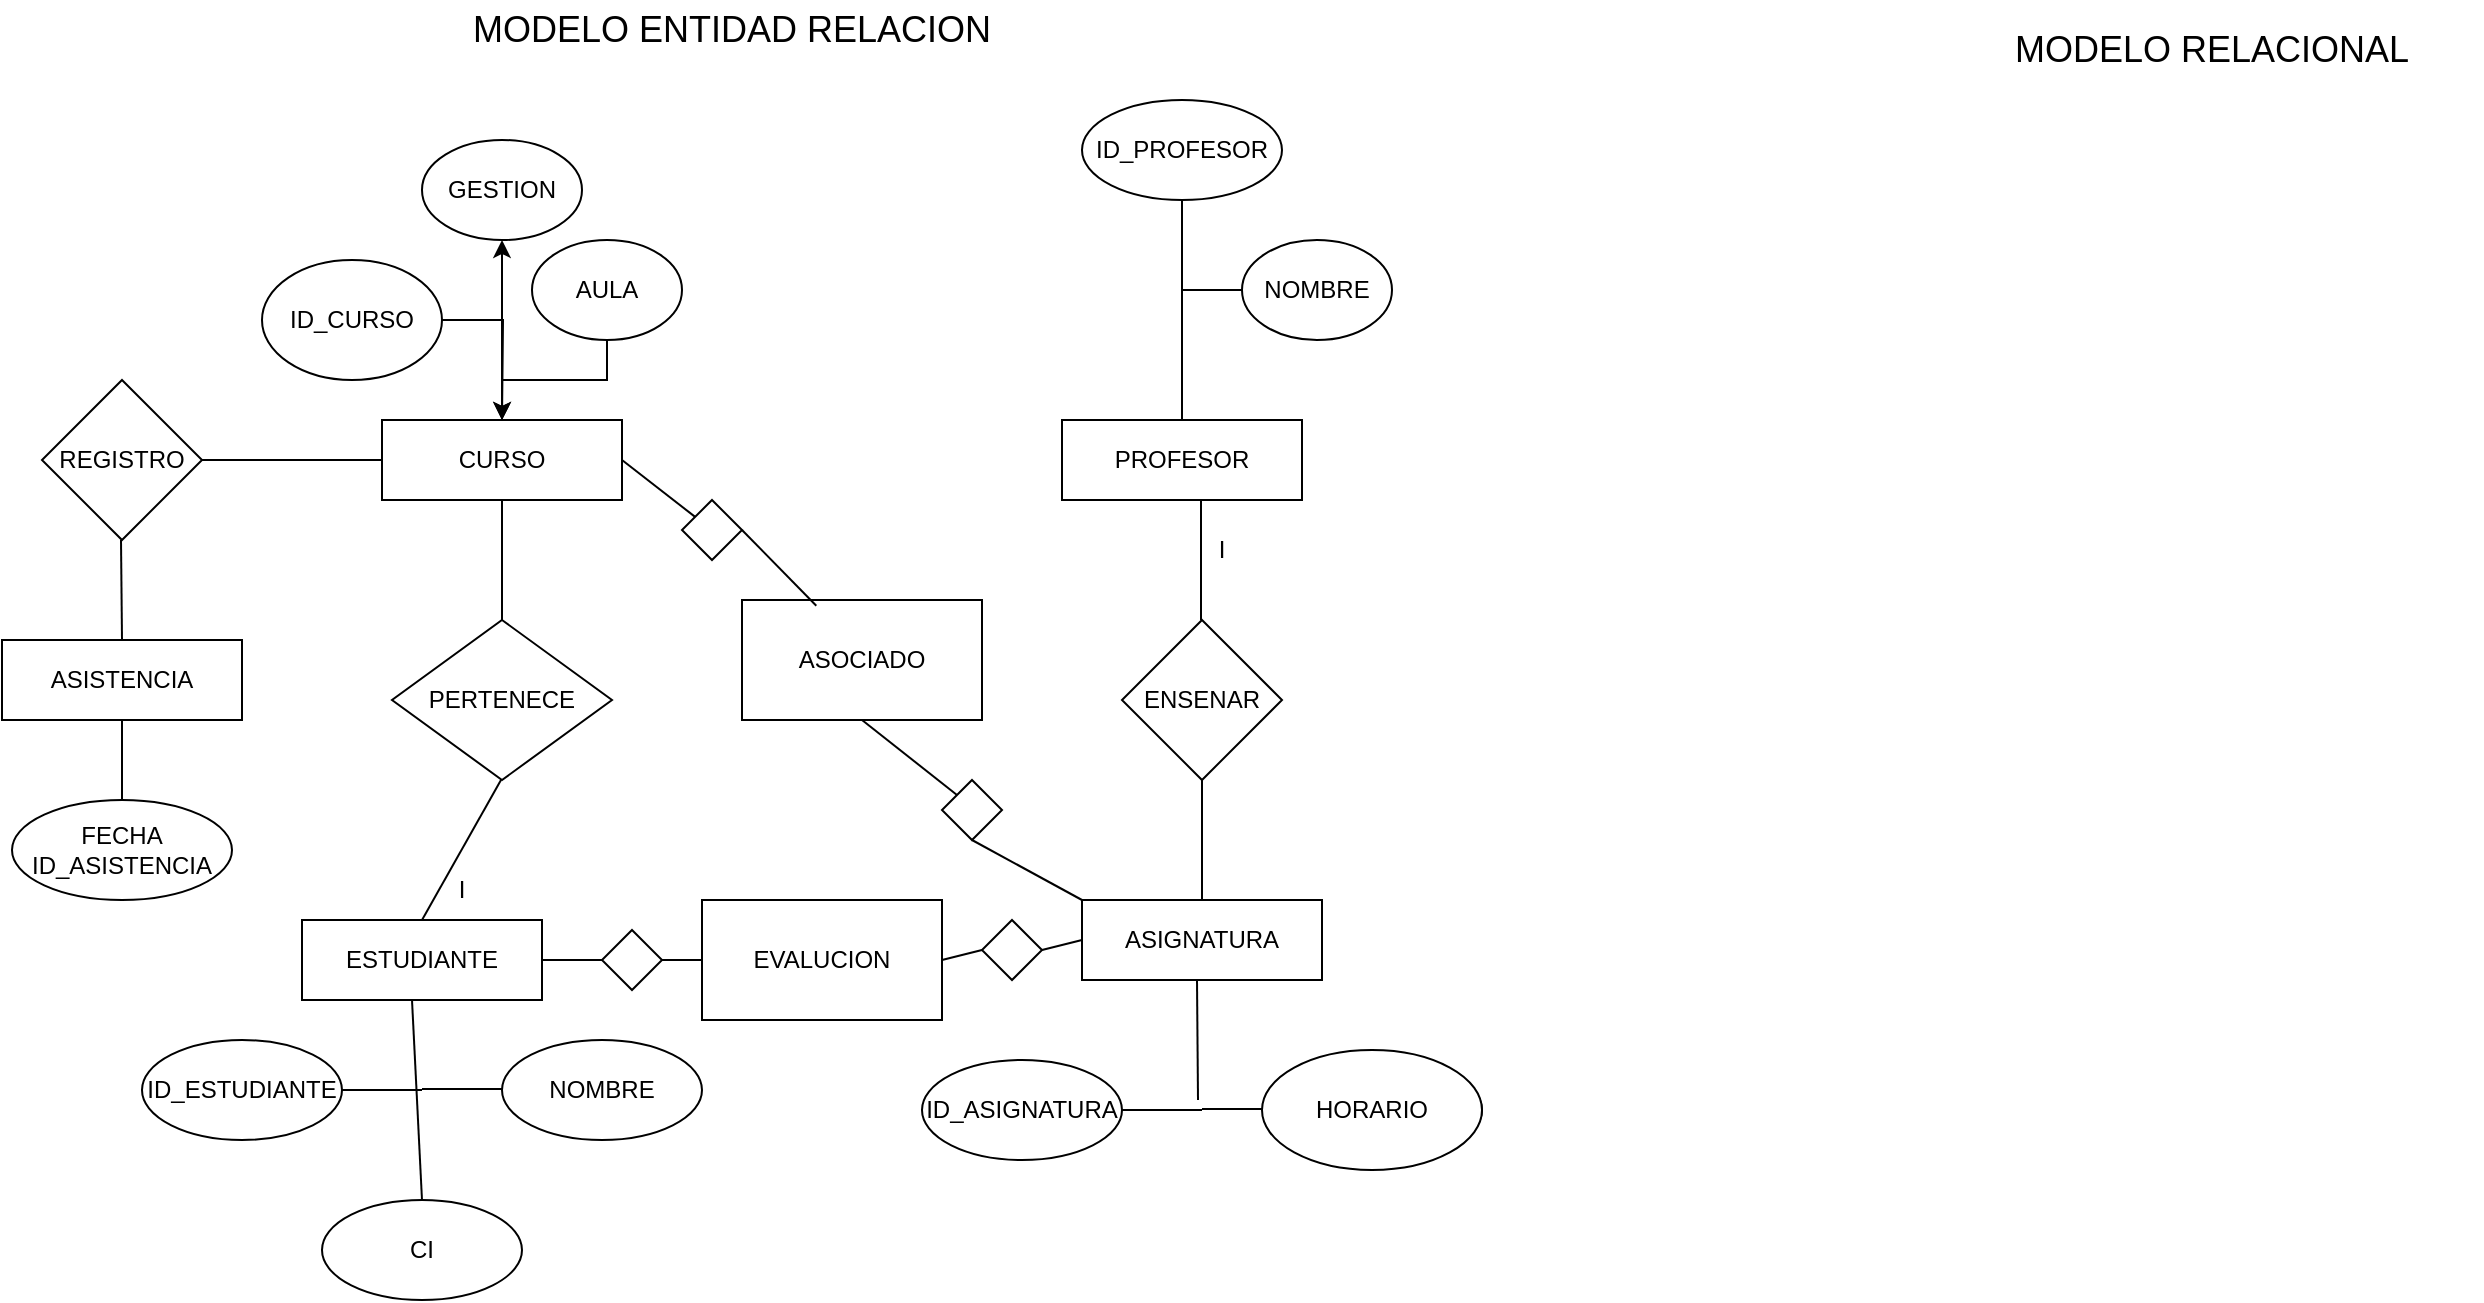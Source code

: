 <mxfile version="24.7.7">
  <diagram name="Page-1" id="y10qe-rcsISh4g45nslB">
    <mxGraphModel dx="1461" dy="1752" grid="1" gridSize="10" guides="1" tooltips="1" connect="1" arrows="1" fold="1" page="1" pageScale="1" pageWidth="850" pageHeight="1100" math="0" shadow="0">
      <root>
        <mxCell id="0" />
        <mxCell id="1" parent="0" />
        <mxCell id="OK_pSjVrK_j9AIWoXB1a-1" value="ESTUDIANTE" style="rounded=0;whiteSpace=wrap;html=1;" vertex="1" parent="1">
          <mxGeometry x="220" y="380" width="120" height="40" as="geometry" />
        </mxCell>
        <mxCell id="OK_pSjVrK_j9AIWoXB1a-19" value="" style="edgeStyle=orthogonalEdgeStyle;rounded=0;orthogonalLoop=1;jettySize=auto;html=1;" edge="1" parent="1" source="OK_pSjVrK_j9AIWoXB1a-2" target="OK_pSjVrK_j9AIWoXB1a-18">
          <mxGeometry relative="1" as="geometry" />
        </mxCell>
        <mxCell id="OK_pSjVrK_j9AIWoXB1a-2" value="CURSO" style="rounded=0;whiteSpace=wrap;html=1;" vertex="1" parent="1">
          <mxGeometry x="260" y="130" width="120" height="40" as="geometry" />
        </mxCell>
        <mxCell id="OK_pSjVrK_j9AIWoXB1a-3" value="PROFESOR" style="rounded=0;whiteSpace=wrap;html=1;" vertex="1" parent="1">
          <mxGeometry x="600" y="130" width="120" height="40" as="geometry" />
        </mxCell>
        <mxCell id="OK_pSjVrK_j9AIWoXB1a-4" value="ASIGNATURA" style="rounded=0;whiteSpace=wrap;html=1;" vertex="1" parent="1">
          <mxGeometry x="610" y="370" width="120" height="40" as="geometry" />
        </mxCell>
        <mxCell id="OK_pSjVrK_j9AIWoXB1a-5" value="PERTENECE" style="rhombus;whiteSpace=wrap;html=1;" vertex="1" parent="1">
          <mxGeometry x="265" y="230" width="110" height="80" as="geometry" />
        </mxCell>
        <mxCell id="OK_pSjVrK_j9AIWoXB1a-6" value="" style="endArrow=none;html=1;rounded=0;entryX=0.5;entryY=1;entryDx=0;entryDy=0;exitX=0.5;exitY=0;exitDx=0;exitDy=0;" edge="1" parent="1" source="OK_pSjVrK_j9AIWoXB1a-5" target="OK_pSjVrK_j9AIWoXB1a-2">
          <mxGeometry width="50" height="50" relative="1" as="geometry">
            <mxPoint x="400" y="360" as="sourcePoint" />
            <mxPoint x="450" y="310" as="targetPoint" />
          </mxGeometry>
        </mxCell>
        <mxCell id="OK_pSjVrK_j9AIWoXB1a-7" value="" style="endArrow=none;html=1;rounded=0;entryX=0.5;entryY=1;entryDx=0;entryDy=0;exitX=0.5;exitY=0;exitDx=0;exitDy=0;" edge="1" parent="1" source="OK_pSjVrK_j9AIWoXB1a-1">
          <mxGeometry width="50" height="50" relative="1" as="geometry">
            <mxPoint x="319.5" y="370" as="sourcePoint" />
            <mxPoint x="319.5" y="310" as="targetPoint" />
          </mxGeometry>
        </mxCell>
        <mxCell id="OK_pSjVrK_j9AIWoXB1a-8" value="I" style="text;html=1;align=center;verticalAlign=middle;whiteSpace=wrap;rounded=0;" vertex="1" parent="1">
          <mxGeometry x="270" y="350" width="60" height="30" as="geometry" />
        </mxCell>
        <mxCell id="OK_pSjVrK_j9AIWoXB1a-9" value="ENSENAR" style="rhombus;whiteSpace=wrap;html=1;" vertex="1" parent="1">
          <mxGeometry x="630" y="230" width="80" height="80" as="geometry" />
        </mxCell>
        <mxCell id="OK_pSjVrK_j9AIWoXB1a-10" value="" style="endArrow=none;html=1;rounded=0;entryX=0.5;entryY=1;entryDx=0;entryDy=0;exitX=0.5;exitY=0;exitDx=0;exitDy=0;" edge="1" parent="1">
          <mxGeometry width="50" height="50" relative="1" as="geometry">
            <mxPoint x="669.5" y="230" as="sourcePoint" />
            <mxPoint x="669.5" y="170" as="targetPoint" />
          </mxGeometry>
        </mxCell>
        <mxCell id="OK_pSjVrK_j9AIWoXB1a-11" value="" style="endArrow=none;html=1;rounded=0;exitX=0.5;exitY=0;exitDx=0;exitDy=0;" edge="1" parent="1" source="OK_pSjVrK_j9AIWoXB1a-4">
          <mxGeometry width="50" height="50" relative="1" as="geometry">
            <mxPoint x="669.5" y="360" as="sourcePoint" />
            <mxPoint x="670" y="310" as="targetPoint" />
          </mxGeometry>
        </mxCell>
        <mxCell id="OK_pSjVrK_j9AIWoXB1a-12" value="I" style="text;html=1;align=center;verticalAlign=middle;whiteSpace=wrap;rounded=0;" vertex="1" parent="1">
          <mxGeometry x="650" y="180" width="60" height="30" as="geometry" />
        </mxCell>
        <mxCell id="OK_pSjVrK_j9AIWoXB1a-14" value="" style="endArrow=none;html=1;rounded=0;entryX=1;entryY=0.5;entryDx=0;entryDy=0;" edge="1" parent="1" source="OK_pSjVrK_j9AIWoXB1a-68" target="OK_pSjVrK_j9AIWoXB1a-2">
          <mxGeometry width="50" height="50" relative="1" as="geometry">
            <mxPoint x="477.143" y="222.857" as="sourcePoint" />
            <mxPoint x="330" y="180" as="targetPoint" />
          </mxGeometry>
        </mxCell>
        <mxCell id="OK_pSjVrK_j9AIWoXB1a-17" value="" style="endArrow=none;html=1;rounded=0;entryX=0.5;entryY=1;entryDx=0;entryDy=0;exitX=0;exitY=0;exitDx=0;exitDy=0;" edge="1" parent="1" source="OK_pSjVrK_j9AIWoXB1a-64" target="OK_pSjVrK_j9AIWoXB1a-57">
          <mxGeometry width="50" height="50" relative="1" as="geometry">
            <mxPoint x="520" y="320" as="sourcePoint" />
            <mxPoint x="520" y="260" as="targetPoint" />
          </mxGeometry>
        </mxCell>
        <mxCell id="OK_pSjVrK_j9AIWoXB1a-18" value="GESTION" style="ellipse;whiteSpace=wrap;html=1;rounded=0;" vertex="1" parent="1">
          <mxGeometry x="280" y="-10" width="80" height="50" as="geometry" />
        </mxCell>
        <mxCell id="OK_pSjVrK_j9AIWoXB1a-22" value="CI" style="ellipse;whiteSpace=wrap;html=1;rounded=0;" vertex="1" parent="1">
          <mxGeometry x="230" y="520" width="100" height="50" as="geometry" />
        </mxCell>
        <mxCell id="OK_pSjVrK_j9AIWoXB1a-24" value="ID_ESTUDIANTE" style="ellipse;whiteSpace=wrap;html=1;rounded=0;" vertex="1" parent="1">
          <mxGeometry x="140" y="440" width="100" height="50" as="geometry" />
        </mxCell>
        <mxCell id="OK_pSjVrK_j9AIWoXB1a-26" value="NOMBRE" style="ellipse;whiteSpace=wrap;html=1;rounded=0;" vertex="1" parent="1">
          <mxGeometry x="320" y="440" width="100" height="50" as="geometry" />
        </mxCell>
        <mxCell id="OK_pSjVrK_j9AIWoXB1a-28" value="&lt;span style=&quot;color: rgba(0, 0, 0, 0); font-family: monospace; font-size: 0px; text-align: start; background-color: rgb(251, 251, 251);&quot;&gt;%3CmxGraphModel%3E%3Croot%3E%3CmxCell%20id%3D%220%22%2F%3E%3CmxCell%20id%3D%221%22%20parent%3D%220%22%2F%3E%3CmxCell%20id%3D%222%22%20value%3D%22%22%20style%3D%22endArrow%3Dnone%3Bhtml%3D1%3Brounded%3D0%3BentryX%3D1%3BentryY%3D0.5%3BentryDx%3D0%3BentryDy%3D0%3B%22%20edge%3D%221%22%20parent%3D%221%22%3E%3CmxGeometry%20width%3D%2250%22%20height%3D%2250%22%20relative%3D%221%22%20as%3D%22geometry%22%3E%3CmxPoint%20x%3D%22320%22%20y%3D%22455%22%20as%3D%22sourcePoint%22%2F%3E%3CmxPoint%20x%3D%22280%22%20y%3D%22455%22%20as%3D%22targetPoint%22%2F%3E%3C%2FmxGeometry%3E%3C%2FmxCell%3E%3C%2Froot%3E%3C%2FmxGraphModel%3E&lt;/span&gt;" style="endArrow=none;html=1;rounded=0;entryX=1;entryY=0.5;entryDx=0;entryDy=0;" edge="1" parent="1" target="OK_pSjVrK_j9AIWoXB1a-24">
          <mxGeometry width="50" height="50" relative="1" as="geometry">
            <mxPoint x="280" y="465" as="sourcePoint" />
            <mxPoint x="350" y="170" as="targetPoint" />
          </mxGeometry>
        </mxCell>
        <mxCell id="OK_pSjVrK_j9AIWoXB1a-29" value="&lt;span style=&quot;color: rgba(0, 0, 0, 0); font-family: monospace; font-size: 0px; text-align: start; background-color: rgb(251, 251, 251);&quot;&gt;%3CmxGraphModel%3E%3Croot%3E%3CmxCell%20id%3D%220%22%2F%3E%3CmxCell%20id%3D%221%22%20parent%3D%220%22%2F%3E%3CmxCell%20id%3D%222%22%20value%3D%22%22%20style%3D%22endArrow%3Dnone%3Bhtml%3D1%3Brounded%3D0%3BentryX%3D1%3BentryY%3D0.5%3BentryDx%3D0%3BentryDy%3D0%3B%22%20edge%3D%221%22%20parent%3D%221%22%3E%3CmxGeometry%20width%3D%2250%22%20height%3D%2250%22%20relative%3D%221%22%20as%3D%22geometry%22%3E%3CmxPoint%20x%3D%22320%22%20y%3D%22455%22%20as%3D%22sourcePoint%22%2F%3E%3CmxPoint%20x%3D%22280%22%20y%3D%22455%22%20as%3D%22targetPoint%22%2F%3E%3C%2FmxGeometry%3E%3C%2FmxCell%3E%3C%2Froot%3E%3C%2FmxGraphModel%3E&lt;/span&gt;" style="endArrow=none;html=1;rounded=0;entryX=1;entryY=0.5;entryDx=0;entryDy=0;" edge="1" parent="1">
          <mxGeometry width="50" height="50" relative="1" as="geometry">
            <mxPoint x="320" y="464.5" as="sourcePoint" />
            <mxPoint x="280" y="464.5" as="targetPoint" />
          </mxGeometry>
        </mxCell>
        <mxCell id="OK_pSjVrK_j9AIWoXB1a-30" value="ID_PROFESOR" style="ellipse;whiteSpace=wrap;html=1;rounded=0;" vertex="1" parent="1">
          <mxGeometry x="610" y="-30" width="100" height="50" as="geometry" />
        </mxCell>
        <mxCell id="OK_pSjVrK_j9AIWoXB1a-34" value="ID_ASIGNATURA" style="ellipse;whiteSpace=wrap;html=1;rounded=0;" vertex="1" parent="1">
          <mxGeometry x="530" y="450" width="100" height="50" as="geometry" />
        </mxCell>
        <mxCell id="OK_pSjVrK_j9AIWoXB1a-35" value="" style="ellipse;whiteSpace=wrap;html=1;rounded=0;" vertex="1" parent="1">
          <mxGeometry x="710" y="450" width="100" height="50" as="geometry" />
        </mxCell>
        <mxCell id="OK_pSjVrK_j9AIWoXB1a-36" value="&lt;span style=&quot;color: rgba(0, 0, 0, 0); font-family: monospace; font-size: 0px; text-align: start; background-color: rgb(251, 251, 251);&quot;&gt;%3CmxGraphModel%3E%3Croot%3E%3CmxCell%20id%3D%220%22%2F%3E%3CmxCell%20id%3D%221%22%20parent%3D%220%22%2F%3E%3CmxCell%20id%3D%222%22%20value%3D%22%22%20style%3D%22endArrow%3Dnone%3Bhtml%3D1%3Brounded%3D0%3BentryX%3D1%3BentryY%3D0.5%3BentryDx%3D0%3BentryDy%3D0%3B%22%20edge%3D%221%22%20parent%3D%221%22%3E%3CmxGeometry%20width%3D%2250%22%20height%3D%2250%22%20relative%3D%221%22%20as%3D%22geometry%22%3E%3CmxPoint%20x%3D%22320%22%20y%3D%22455%22%20as%3D%22sourcePoint%22%2F%3E%3CmxPoint%20x%3D%22280%22%20y%3D%22455%22%20as%3D%22targetPoint%22%2F%3E%3C%2FmxGeometry%3E%3C%2FmxCell%3E%3C%2Froot%3E%3C%2FmxGraphModel%3E&lt;/span&gt;" style="endArrow=none;html=1;rounded=0;entryX=1;entryY=0.5;entryDx=0;entryDy=0;" edge="1" parent="1" target="OK_pSjVrK_j9AIWoXB1a-34">
          <mxGeometry width="50" height="50" relative="1" as="geometry">
            <mxPoint x="670" y="475" as="sourcePoint" />
            <mxPoint x="740" y="180" as="targetPoint" />
          </mxGeometry>
        </mxCell>
        <mxCell id="OK_pSjVrK_j9AIWoXB1a-37" value="&lt;span style=&quot;color: rgba(0, 0, 0, 0); font-family: monospace; font-size: 0px; text-align: start; background-color: rgb(251, 251, 251);&quot;&gt;%3CmxGraphModel%3E%3Croot%3E%3CmxCell%20id%3D%220%22%2F%3E%3CmxCell%20id%3D%221%22%20parent%3D%220%22%2F%3E%3CmxCell%20id%3D%222%22%20value%3D%22%22%20style%3D%22endArrow%3Dnone%3Bhtml%3D1%3Brounded%3D0%3BentryX%3D1%3BentryY%3D0.5%3BentryDx%3D0%3BentryDy%3D0%3B%22%20edge%3D%221%22%20parent%3D%221%22%3E%3CmxGeometry%20width%3D%2250%22%20height%3D%2250%22%20relative%3D%221%22%20as%3D%22geometry%22%3E%3CmxPoint%20x%3D%22320%22%20y%3D%22455%22%20as%3D%22sourcePoint%22%2F%3E%3CmxPoint%20x%3D%22280%22%20y%3D%22455%22%20as%3D%22targetPoint%22%2F%3E%3C%2FmxGeometry%3E%3C%2FmxCell%3E%3C%2Froot%3E%3C%2FmxGraphModel%3E&lt;/span&gt;" style="endArrow=none;html=1;rounded=0;entryX=1;entryY=0.5;entryDx=0;entryDy=0;" edge="1" parent="1">
          <mxGeometry width="50" height="50" relative="1" as="geometry">
            <mxPoint x="710" y="474.5" as="sourcePoint" />
            <mxPoint x="670" y="474.5" as="targetPoint" />
          </mxGeometry>
        </mxCell>
        <mxCell id="OK_pSjVrK_j9AIWoXB1a-41" style="edgeStyle=orthogonalEdgeStyle;rounded=0;orthogonalLoop=1;jettySize=auto;html=1;entryX=0.5;entryY=0;entryDx=0;entryDy=0;" edge="1" parent="1" source="OK_pSjVrK_j9AIWoXB1a-40" target="OK_pSjVrK_j9AIWoXB1a-2">
          <mxGeometry relative="1" as="geometry" />
        </mxCell>
        <mxCell id="OK_pSjVrK_j9AIWoXB1a-40" value="AULA" style="ellipse;whiteSpace=wrap;html=1;rounded=0;" vertex="1" parent="1">
          <mxGeometry x="335" y="40" width="75" height="50" as="geometry" />
        </mxCell>
        <mxCell id="OK_pSjVrK_j9AIWoXB1a-43" style="edgeStyle=orthogonalEdgeStyle;rounded=0;orthogonalLoop=1;jettySize=auto;html=1;" edge="1" parent="1" source="OK_pSjVrK_j9AIWoXB1a-42">
          <mxGeometry relative="1" as="geometry">
            <mxPoint x="320" y="130" as="targetPoint" />
          </mxGeometry>
        </mxCell>
        <mxCell id="OK_pSjVrK_j9AIWoXB1a-42" value="ID_CURSO" style="ellipse;whiteSpace=wrap;html=1;rounded=0;" vertex="1" parent="1">
          <mxGeometry x="200" y="50" width="90" height="60" as="geometry" />
        </mxCell>
        <mxCell id="OK_pSjVrK_j9AIWoXB1a-44" value="HORARIO" style="ellipse;whiteSpace=wrap;html=1;rounded=0;" vertex="1" parent="1">
          <mxGeometry x="700" y="445" width="110" height="60" as="geometry" />
        </mxCell>
        <mxCell id="OK_pSjVrK_j9AIWoXB1a-46" value="ASISTENCIA" style="rounded=0;whiteSpace=wrap;html=1;" vertex="1" parent="1">
          <mxGeometry x="70" y="240" width="120" height="40" as="geometry" />
        </mxCell>
        <mxCell id="OK_pSjVrK_j9AIWoXB1a-48" value="REGISTRO" style="rhombus;whiteSpace=wrap;html=1;rounded=0;" vertex="1" parent="1">
          <mxGeometry x="90" y="110" width="80" height="80" as="geometry" />
        </mxCell>
        <mxCell id="OK_pSjVrK_j9AIWoXB1a-51" value="FECHA&lt;div&gt;ID_ASISTENCIA&lt;/div&gt;" style="ellipse;whiteSpace=wrap;html=1;rounded=0;" vertex="1" parent="1">
          <mxGeometry x="75" y="320" width="110" height="50" as="geometry" />
        </mxCell>
        <mxCell id="OK_pSjVrK_j9AIWoXB1a-53" value="NOMBRE" style="ellipse;whiteSpace=wrap;html=1;rounded=0;" vertex="1" parent="1">
          <mxGeometry x="690" y="40" width="75" height="50" as="geometry" />
        </mxCell>
        <mxCell id="OK_pSjVrK_j9AIWoXB1a-55" value="" style="endArrow=none;html=1;rounded=0;entryX=0.5;entryY=1;entryDx=0;entryDy=0;exitX=0.5;exitY=0;exitDx=0;exitDy=0;" edge="1" parent="1" source="OK_pSjVrK_j9AIWoXB1a-3">
          <mxGeometry width="50" height="50" relative="1" as="geometry">
            <mxPoint x="750" y="130" as="sourcePoint" />
            <mxPoint x="660" y="20" as="targetPoint" />
          </mxGeometry>
        </mxCell>
        <mxCell id="OK_pSjVrK_j9AIWoXB1a-56" value="" style="endArrow=none;html=1;rounded=0;entryX=0;entryY=0.5;entryDx=0;entryDy=0;" edge="1" parent="1" target="OK_pSjVrK_j9AIWoXB1a-53">
          <mxGeometry width="50" height="50" relative="1" as="geometry">
            <mxPoint x="660" y="65" as="sourcePoint" />
            <mxPoint x="670" y="30" as="targetPoint" />
          </mxGeometry>
        </mxCell>
        <mxCell id="OK_pSjVrK_j9AIWoXB1a-57" value="ASOCIADO" style="rounded=0;whiteSpace=wrap;html=1;" vertex="1" parent="1">
          <mxGeometry x="440" y="220" width="120" height="60" as="geometry" />
        </mxCell>
        <mxCell id="OK_pSjVrK_j9AIWoXB1a-58" value="EVALUCION" style="rounded=0;whiteSpace=wrap;html=1;" vertex="1" parent="1">
          <mxGeometry x="420" y="370" width="120" height="60" as="geometry" />
        </mxCell>
        <mxCell id="OK_pSjVrK_j9AIWoXB1a-59" value="" style="endArrow=none;html=1;rounded=0;entryX=1;entryY=0.5;entryDx=0;entryDy=0;exitX=0;exitY=0.5;exitDx=0;exitDy=0;" edge="1" parent="1" source="OK_pSjVrK_j9AIWoXB1a-63" target="OK_pSjVrK_j9AIWoXB1a-58">
          <mxGeometry width="50" height="50" relative="1" as="geometry">
            <mxPoint x="620" y="380" as="sourcePoint" />
            <mxPoint x="530" y="270" as="targetPoint" />
          </mxGeometry>
        </mxCell>
        <mxCell id="OK_pSjVrK_j9AIWoXB1a-60" value="" style="endArrow=none;html=1;rounded=0;entryX=1;entryY=0.5;entryDx=0;entryDy=0;exitX=0;exitY=0.5;exitDx=0;exitDy=0;" edge="1" parent="1" source="OK_pSjVrK_j9AIWoXB1a-67" target="OK_pSjVrK_j9AIWoXB1a-1">
          <mxGeometry width="50" height="50" relative="1" as="geometry">
            <mxPoint x="390" y="400" as="sourcePoint" />
            <mxPoint x="500" y="290" as="targetPoint" />
          </mxGeometry>
        </mxCell>
        <mxCell id="OK_pSjVrK_j9AIWoXB1a-61" value="&lt;font style=&quot;font-size: 18px;&quot;&gt;MODELO ENTIDAD RELACION&lt;/font&gt;" style="text;html=1;align=center;verticalAlign=middle;whiteSpace=wrap;rounded=0;" vertex="1" parent="1">
          <mxGeometry x="300" y="-80" width="270" height="30" as="geometry" />
        </mxCell>
        <mxCell id="OK_pSjVrK_j9AIWoXB1a-62" value="&lt;font style=&quot;font-size: 18px;&quot;&gt;MODELO RELACIONAL&lt;/font&gt;" style="text;html=1;align=center;verticalAlign=middle;whiteSpace=wrap;rounded=0;" vertex="1" parent="1">
          <mxGeometry x="1040" y="-70" width="270" height="30" as="geometry" />
        </mxCell>
        <mxCell id="OK_pSjVrK_j9AIWoXB1a-65" value="" style="endArrow=none;html=1;rounded=0;entryX=0.5;entryY=1;entryDx=0;entryDy=0;exitX=0;exitY=0;exitDx=0;exitDy=0;" edge="1" parent="1" source="OK_pSjVrK_j9AIWoXB1a-4" target="OK_pSjVrK_j9AIWoXB1a-64">
          <mxGeometry width="50" height="50" relative="1" as="geometry">
            <mxPoint x="610" y="370" as="sourcePoint" />
            <mxPoint x="500" y="280" as="targetPoint" />
          </mxGeometry>
        </mxCell>
        <mxCell id="OK_pSjVrK_j9AIWoXB1a-64" value="" style="rhombus;whiteSpace=wrap;html=1;" vertex="1" parent="1">
          <mxGeometry x="540" y="310" width="30" height="30" as="geometry" />
        </mxCell>
        <mxCell id="OK_pSjVrK_j9AIWoXB1a-69" value="" style="endArrow=none;html=1;rounded=0;entryX=1;entryY=0.5;entryDx=0;entryDy=0;" edge="1" parent="1" target="OK_pSjVrK_j9AIWoXB1a-68">
          <mxGeometry width="50" height="50" relative="1" as="geometry">
            <mxPoint x="477.143" y="222.857" as="sourcePoint" />
            <mxPoint x="380" y="150" as="targetPoint" />
          </mxGeometry>
        </mxCell>
        <mxCell id="OK_pSjVrK_j9AIWoXB1a-68" value="" style="rhombus;whiteSpace=wrap;html=1;" vertex="1" parent="1">
          <mxGeometry x="410" y="170" width="30" height="30" as="geometry" />
        </mxCell>
        <mxCell id="OK_pSjVrK_j9AIWoXB1a-70" value="" style="endArrow=none;html=1;rounded=0;entryX=1;entryY=0.5;entryDx=0;entryDy=0;exitX=0;exitY=0.5;exitDx=0;exitDy=0;" edge="1" parent="1" source="OK_pSjVrK_j9AIWoXB1a-58" target="OK_pSjVrK_j9AIWoXB1a-67">
          <mxGeometry width="50" height="50" relative="1" as="geometry">
            <mxPoint x="420" y="400" as="sourcePoint" />
            <mxPoint x="340" y="400" as="targetPoint" />
          </mxGeometry>
        </mxCell>
        <mxCell id="OK_pSjVrK_j9AIWoXB1a-67" value="" style="rhombus;whiteSpace=wrap;html=1;" vertex="1" parent="1">
          <mxGeometry x="370" y="385" width="30" height="30" as="geometry" />
        </mxCell>
        <mxCell id="OK_pSjVrK_j9AIWoXB1a-71" value="" style="endArrow=none;html=1;rounded=0;entryX=1;entryY=0.5;entryDx=0;entryDy=0;exitX=0;exitY=0.5;exitDx=0;exitDy=0;" edge="1" parent="1" source="OK_pSjVrK_j9AIWoXB1a-4" target="OK_pSjVrK_j9AIWoXB1a-63">
          <mxGeometry width="50" height="50" relative="1" as="geometry">
            <mxPoint x="610" y="390" as="sourcePoint" />
            <mxPoint x="540" y="400" as="targetPoint" />
          </mxGeometry>
        </mxCell>
        <mxCell id="OK_pSjVrK_j9AIWoXB1a-63" value="" style="rhombus;whiteSpace=wrap;html=1;" vertex="1" parent="1">
          <mxGeometry x="560" y="380" width="30" height="30" as="geometry" />
        </mxCell>
        <mxCell id="OK_pSjVrK_j9AIWoXB1a-73" value="" style="endArrow=none;html=1;rounded=0;entryX=0.5;entryY=1;entryDx=0;entryDy=0;" edge="1" parent="1">
          <mxGeometry width="50" height="50" relative="1" as="geometry">
            <mxPoint x="130" y="240" as="sourcePoint" />
            <mxPoint x="129.5" y="190" as="targetPoint" />
          </mxGeometry>
        </mxCell>
        <mxCell id="OK_pSjVrK_j9AIWoXB1a-74" value="" style="endArrow=none;html=1;rounded=0;entryX=0.5;entryY=1;entryDx=0;entryDy=0;exitX=0.5;exitY=0;exitDx=0;exitDy=0;" edge="1" parent="1" source="OK_pSjVrK_j9AIWoXB1a-51" target="OK_pSjVrK_j9AIWoXB1a-46">
          <mxGeometry width="50" height="50" relative="1" as="geometry">
            <mxPoint x="140" y="250" as="sourcePoint" />
            <mxPoint x="139.5" y="200" as="targetPoint" />
          </mxGeometry>
        </mxCell>
        <mxCell id="OK_pSjVrK_j9AIWoXB1a-75" value="" style="endArrow=none;html=1;rounded=0;entryX=1;entryY=0.5;entryDx=0;entryDy=0;exitX=0;exitY=0.5;exitDx=0;exitDy=0;" edge="1" parent="1" source="OK_pSjVrK_j9AIWoXB1a-2" target="OK_pSjVrK_j9AIWoXB1a-48">
          <mxGeometry width="50" height="50" relative="1" as="geometry">
            <mxPoint x="140" y="250" as="sourcePoint" />
            <mxPoint x="139.5" y="200" as="targetPoint" />
          </mxGeometry>
        </mxCell>
        <mxCell id="OK_pSjVrK_j9AIWoXB1a-76" value="" style="endArrow=none;html=1;rounded=0;entryX=1;entryY=0.5;entryDx=0;entryDy=0;exitX=0.5;exitY=0;exitDx=0;exitDy=0;" edge="1" parent="1" source="OK_pSjVrK_j9AIWoXB1a-22">
          <mxGeometry width="50" height="50" relative="1" as="geometry">
            <mxPoint x="365" y="420" as="sourcePoint" />
            <mxPoint x="275" y="420" as="targetPoint" />
          </mxGeometry>
        </mxCell>
        <mxCell id="OK_pSjVrK_j9AIWoXB1a-77" value="" style="endArrow=none;html=1;rounded=0;entryX=1;entryY=0.5;entryDx=0;entryDy=0;" edge="1" parent="1">
          <mxGeometry width="50" height="50" relative="1" as="geometry">
            <mxPoint x="668" y="470" as="sourcePoint" />
            <mxPoint x="667.5" y="410" as="targetPoint" />
          </mxGeometry>
        </mxCell>
      </root>
    </mxGraphModel>
  </diagram>
</mxfile>
